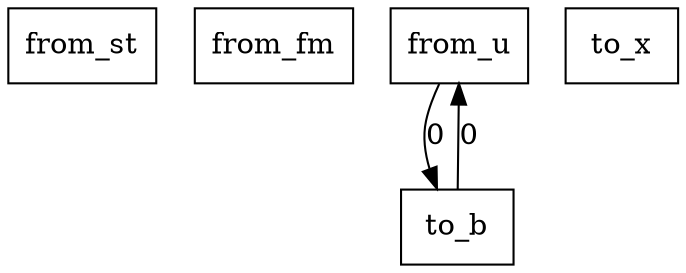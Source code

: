 digraph {
    graph [rankdir=TB
          ,bgcolor=transparent];
    node [shape=box
         ,fillcolor=white
         ,style=filled];
    0 [label=<from_st>];
    1 [label=<from_fm>];
    2 [label=<from_u>];
    3 [label=<to_x>];
    4 [label=<to_b>];
    2 -> 4 [label=0];
    4 -> 2 [label=0];
}